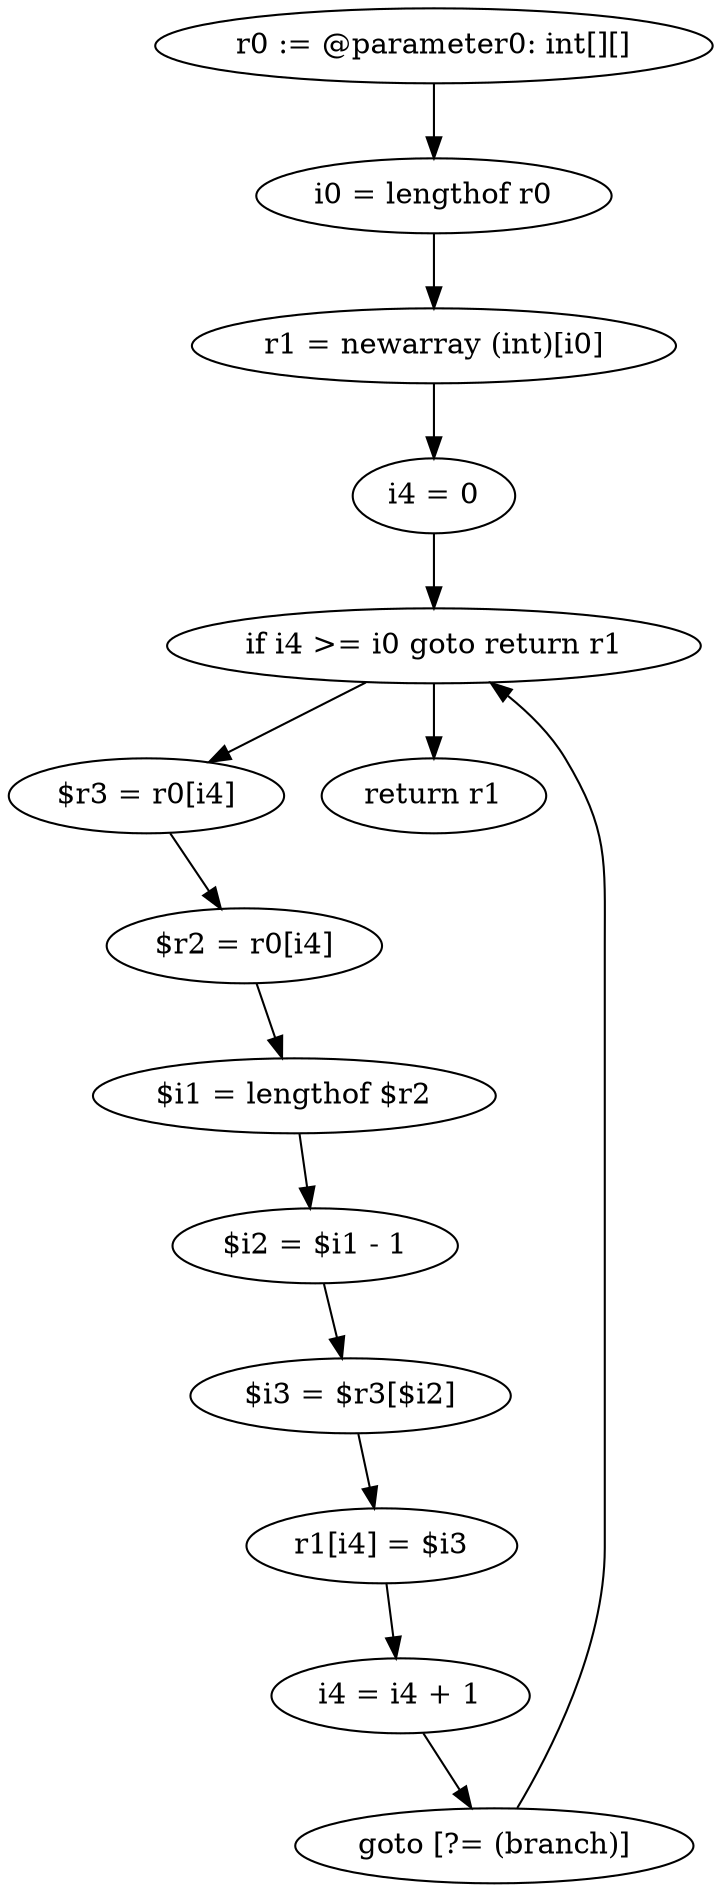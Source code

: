 digraph "unitGraph" {
    "r0 := @parameter0: int[][]"
    "i0 = lengthof r0"
    "r1 = newarray (int)[i0]"
    "i4 = 0"
    "if i4 >= i0 goto return r1"
    "$r3 = r0[i4]"
    "$r2 = r0[i4]"
    "$i1 = lengthof $r2"
    "$i2 = $i1 - 1"
    "$i3 = $r3[$i2]"
    "r1[i4] = $i3"
    "i4 = i4 + 1"
    "goto [?= (branch)]"
    "return r1"
    "r0 := @parameter0: int[][]"->"i0 = lengthof r0";
    "i0 = lengthof r0"->"r1 = newarray (int)[i0]";
    "r1 = newarray (int)[i0]"->"i4 = 0";
    "i4 = 0"->"if i4 >= i0 goto return r1";
    "if i4 >= i0 goto return r1"->"$r3 = r0[i4]";
    "if i4 >= i0 goto return r1"->"return r1";
    "$r3 = r0[i4]"->"$r2 = r0[i4]";
    "$r2 = r0[i4]"->"$i1 = lengthof $r2";
    "$i1 = lengthof $r2"->"$i2 = $i1 - 1";
    "$i2 = $i1 - 1"->"$i3 = $r3[$i2]";
    "$i3 = $r3[$i2]"->"r1[i4] = $i3";
    "r1[i4] = $i3"->"i4 = i4 + 1";
    "i4 = i4 + 1"->"goto [?= (branch)]";
    "goto [?= (branch)]"->"if i4 >= i0 goto return r1";
}
